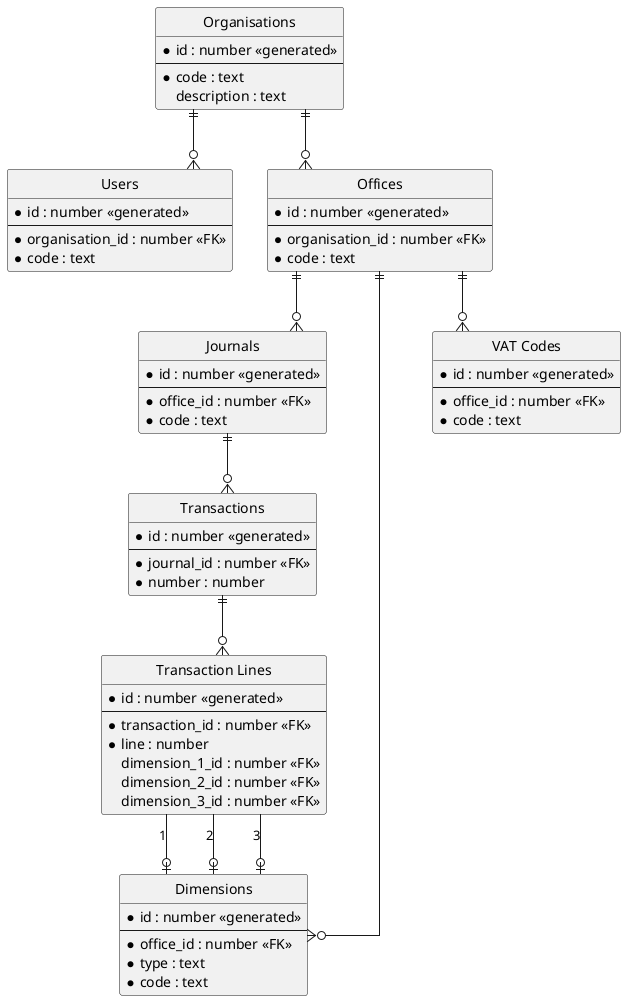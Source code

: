 @startuml

' hide the spot
hide circle

' avoid problems with angled crows feet
skinparam linetype ortho

entity "Organisations" as organisation {
  *id : number <<generated>>
  --
  *code : text
  description : text
}

entity "Users" as user {
  *id : number <<generated>>
  --
  *organisation_id : number <<FK>>
  *code : text
}

entity "Offices" as office {
  *id : number <<generated>>
  --
  *organisation_id : number <<FK>>
  *code : text
}

entity "Journals" as journal {
  *id : number <<generated>>
  --
  *office_id : number <<FK>>
  *code : text 
}

entity "Dimensions" as dimension {
  *id : number <<generated>>
  --
  *office_id : number <<FK>>
  *type : text
  *code : text
}

entity "Transactions" as transaction {
  *id : number <<generated>>
  --
  *journal_id : number <<FK>>
  *number : number
}

entity "Transaction Lines" as transaction_line {
  *id : number <<generated>>
  --
  *transaction_id : number <<FK>>
  *line : number
  dimension_1_id : number <<FK>>
  dimension_2_id : number <<FK>>
  dimension_3_id : number <<FK>>
}

entity "VAT Codes" as vat_code {
  *id : number <<generated>>
  --
  *office_id : number <<FK>>
  *code : text
}

organisation ||--o{ user
organisation ||--o{ office
office ||--o{ journal
office ||--o{ dimension
office ||--o{ vat_code
journal ||--o{ transaction
transaction ||--o{ transaction_line
transaction_line --o| dimension : "1"
transaction_line --o| dimension : "2"
transaction_line --o| dimension : "3"

@enduml
